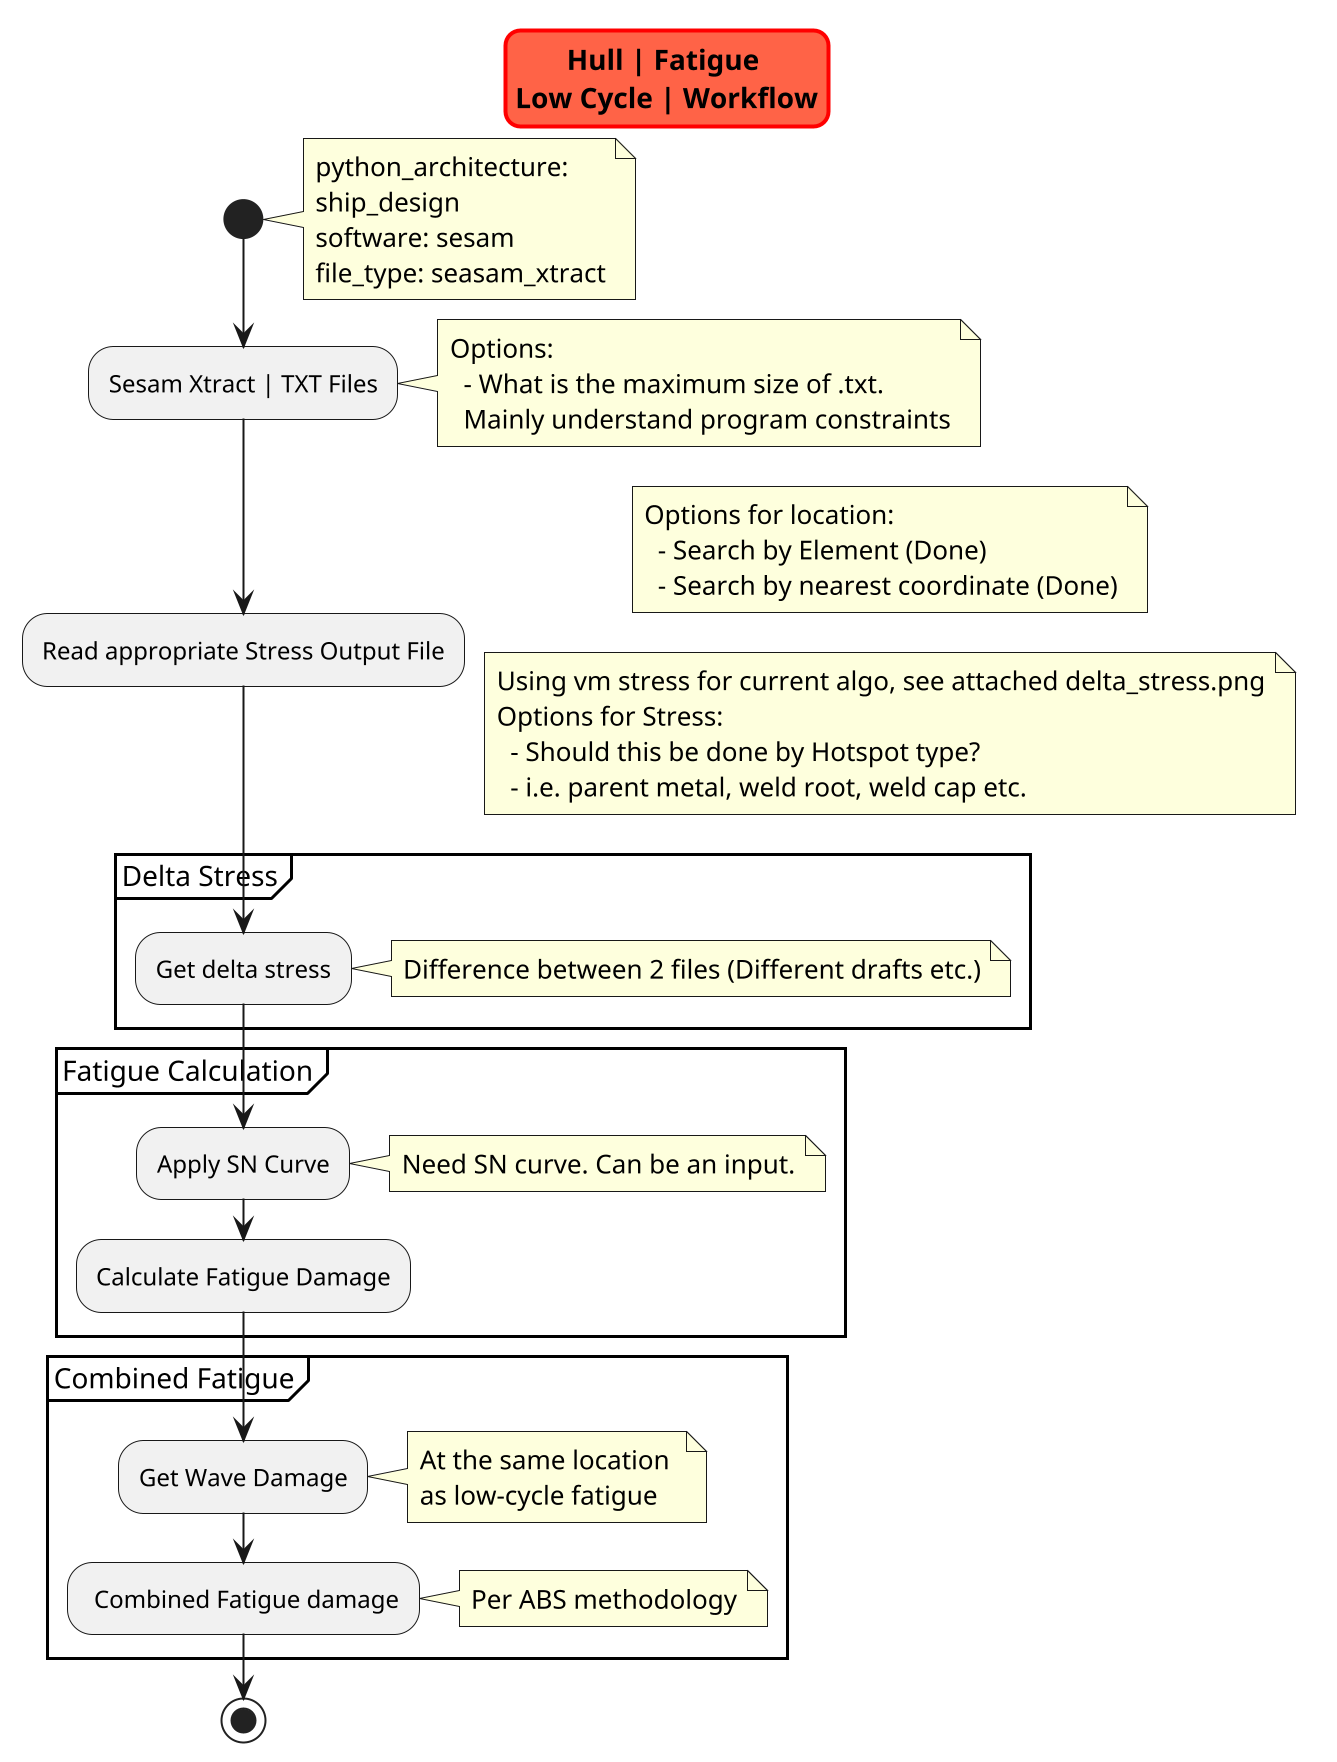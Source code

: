 @startuml  low_cycle_fatigue_workflow

scale 2
skinparam titleBorderRoundCorner 15
skinparam titleBorderThickness 2
skinparam titleBorderColor red
skinparam titleBackgroundColor Tomato

title Hull | Fatigue \nLow Cycle | Workflow

start

  note right
  python_architecture:
  ship_design
  software: sesam
  file_type: seasam_xtract
  end note

:Sesam Xtract | TXT Files;
  note right
  Options:
    - What is the maximum size of .txt. 
    Mainly understand program constraints
  end note

:Read appropriate Stress Output File;
  note right
  Options for location:
    - Search by Element (Done)
    - Search by nearest coordinate (Done)
  end note

  note right
  Using vm stress for current algo, see attached delta_stress.png
  Options for Stress:
    - Should this be done by Hotspot type?
    - i.e. parent metal, weld root, weld cap etc.
  end note

partition Delta Stress {

:Get delta stress;
  note right
  Difference between 2 files (Different drafts etc.)
  end note

}

partition Fatigue Calculation {

:Apply SN Curve;
  note right
  Need SN curve. Can be an input.
  end note

:Calculate Fatigue Damage;

}


partition Combined Fatigue {

:Get Wave Damage;
  note right
  At the same location 
  as low-cycle fatigue
  end note

: Combined Fatigue damage;
  note right
  Per ABS methodology
  end note

}

stop
@enduml